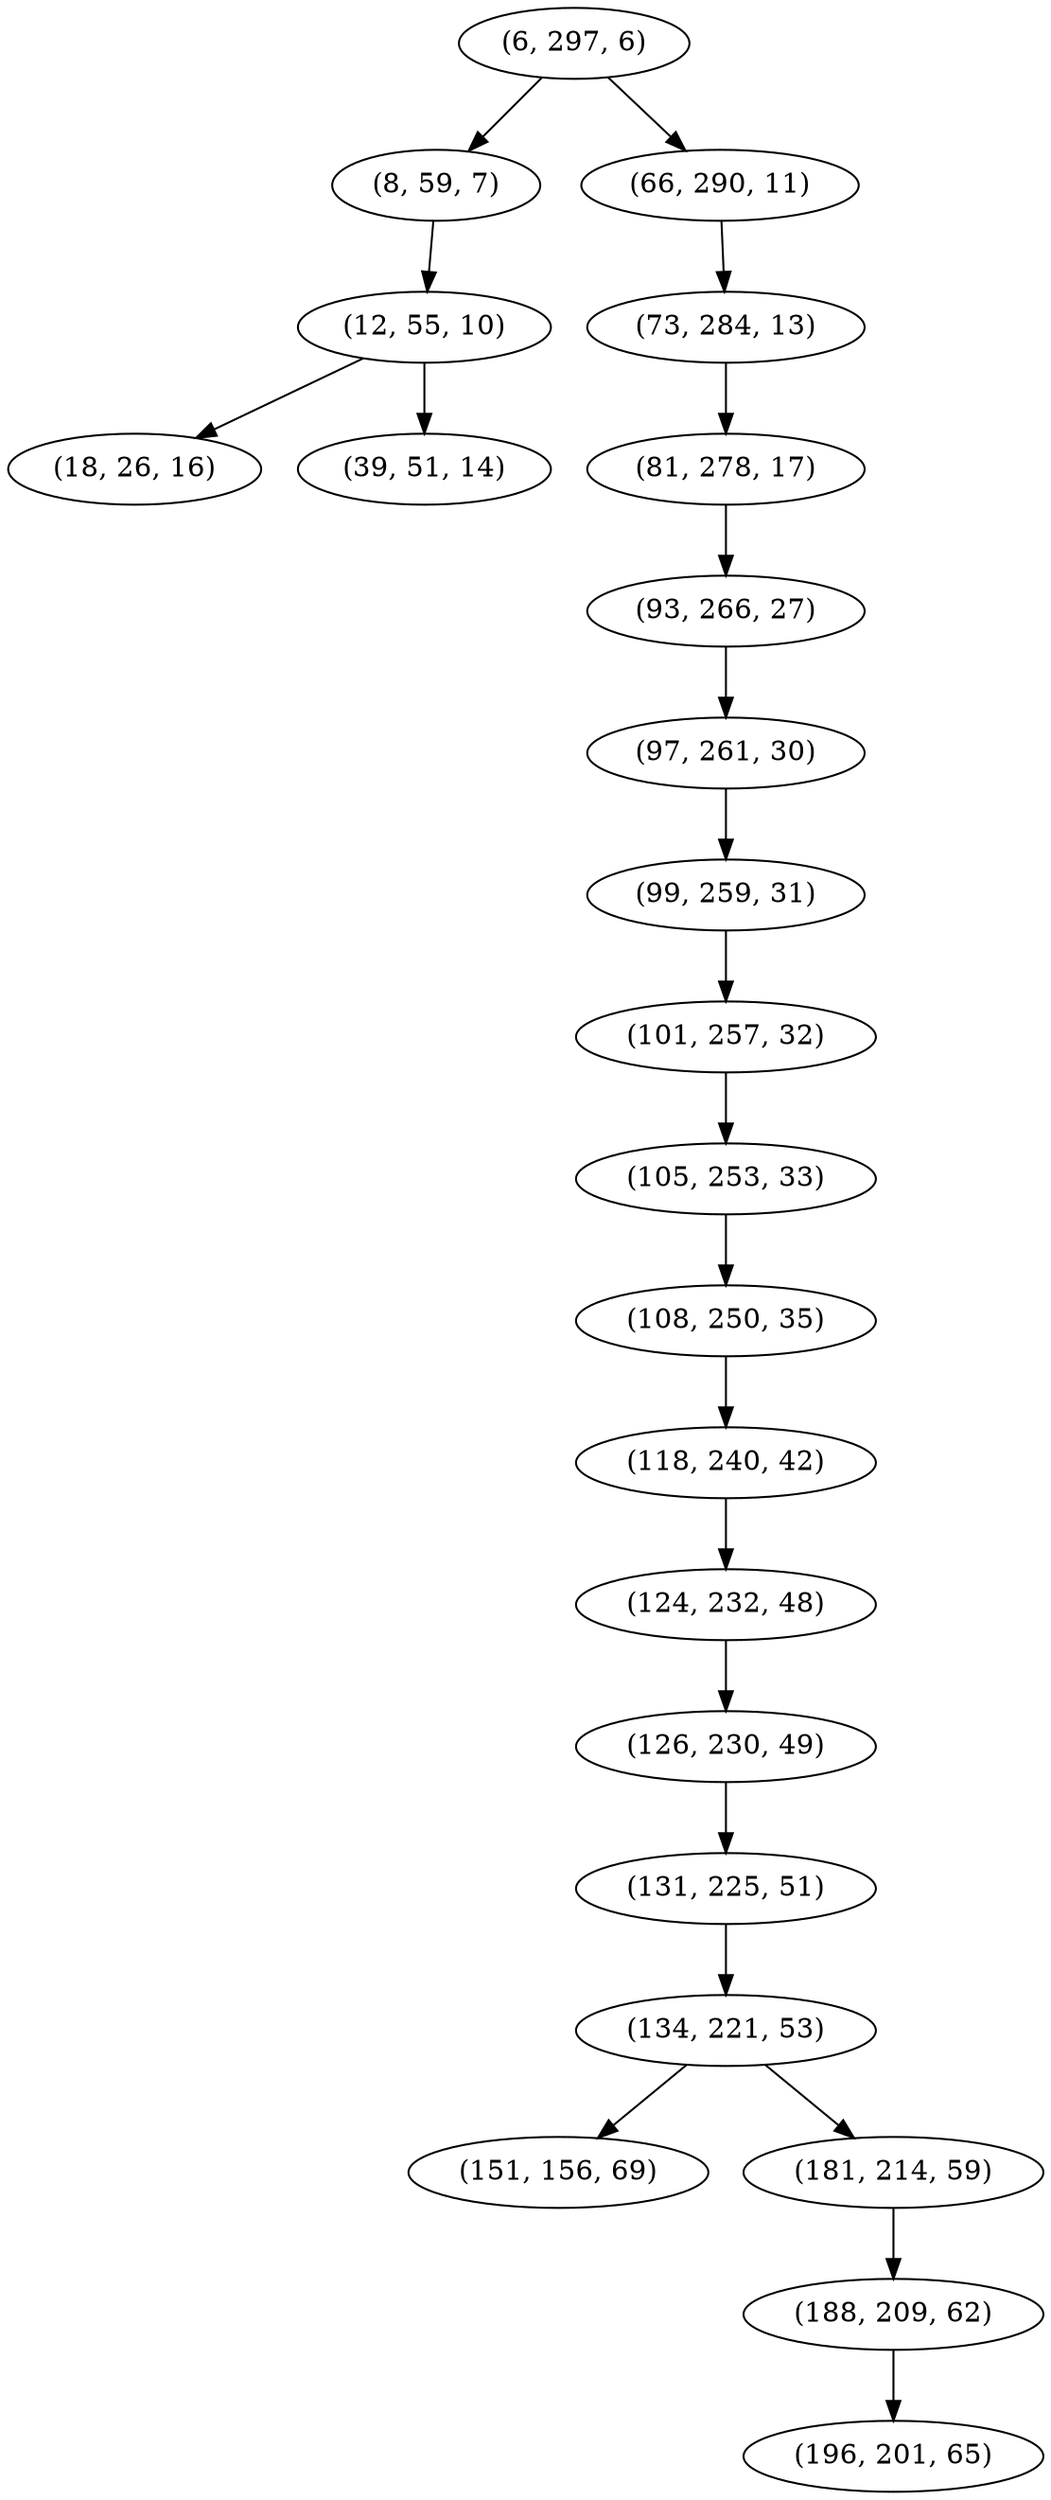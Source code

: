 digraph tree {
    "(6, 297, 6)";
    "(8, 59, 7)";
    "(12, 55, 10)";
    "(18, 26, 16)";
    "(39, 51, 14)";
    "(66, 290, 11)";
    "(73, 284, 13)";
    "(81, 278, 17)";
    "(93, 266, 27)";
    "(97, 261, 30)";
    "(99, 259, 31)";
    "(101, 257, 32)";
    "(105, 253, 33)";
    "(108, 250, 35)";
    "(118, 240, 42)";
    "(124, 232, 48)";
    "(126, 230, 49)";
    "(131, 225, 51)";
    "(134, 221, 53)";
    "(151, 156, 69)";
    "(181, 214, 59)";
    "(188, 209, 62)";
    "(196, 201, 65)";
    "(6, 297, 6)" -> "(8, 59, 7)";
    "(6, 297, 6)" -> "(66, 290, 11)";
    "(8, 59, 7)" -> "(12, 55, 10)";
    "(12, 55, 10)" -> "(18, 26, 16)";
    "(12, 55, 10)" -> "(39, 51, 14)";
    "(66, 290, 11)" -> "(73, 284, 13)";
    "(73, 284, 13)" -> "(81, 278, 17)";
    "(81, 278, 17)" -> "(93, 266, 27)";
    "(93, 266, 27)" -> "(97, 261, 30)";
    "(97, 261, 30)" -> "(99, 259, 31)";
    "(99, 259, 31)" -> "(101, 257, 32)";
    "(101, 257, 32)" -> "(105, 253, 33)";
    "(105, 253, 33)" -> "(108, 250, 35)";
    "(108, 250, 35)" -> "(118, 240, 42)";
    "(118, 240, 42)" -> "(124, 232, 48)";
    "(124, 232, 48)" -> "(126, 230, 49)";
    "(126, 230, 49)" -> "(131, 225, 51)";
    "(131, 225, 51)" -> "(134, 221, 53)";
    "(134, 221, 53)" -> "(151, 156, 69)";
    "(134, 221, 53)" -> "(181, 214, 59)";
    "(181, 214, 59)" -> "(188, 209, 62)";
    "(188, 209, 62)" -> "(196, 201, 65)";
}
